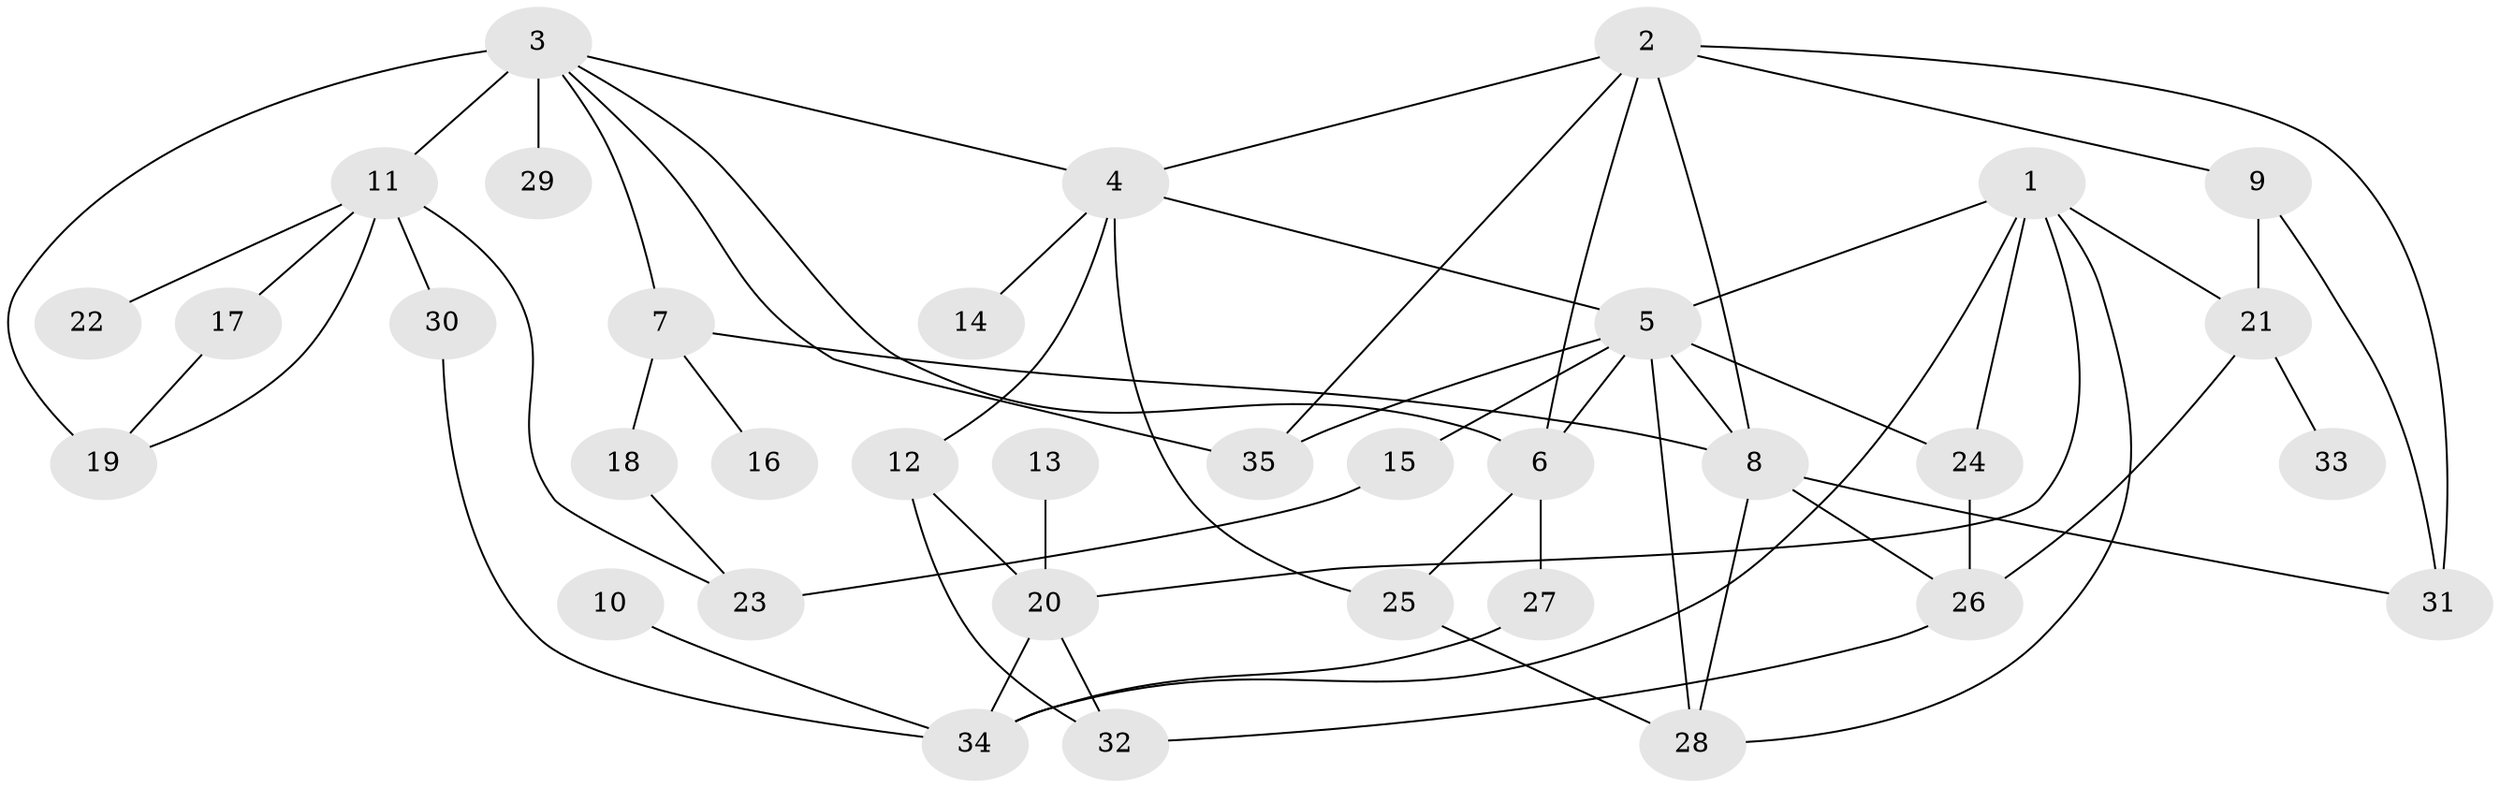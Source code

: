 // original degree distribution, {4: 0.11428571428571428, 7: 0.04285714285714286, 2: 0.2857142857142857, 1: 0.2, 3: 0.2714285714285714, 6: 0.05714285714285714, 5: 0.02857142857142857}
// Generated by graph-tools (version 1.1) at 2025/36/03/04/25 23:36:12]
// undirected, 35 vertices, 60 edges
graph export_dot {
  node [color=gray90,style=filled];
  1;
  2;
  3;
  4;
  5;
  6;
  7;
  8;
  9;
  10;
  11;
  12;
  13;
  14;
  15;
  16;
  17;
  18;
  19;
  20;
  21;
  22;
  23;
  24;
  25;
  26;
  27;
  28;
  29;
  30;
  31;
  32;
  33;
  34;
  35;
  1 -- 5 [weight=1.0];
  1 -- 20 [weight=1.0];
  1 -- 21 [weight=1.0];
  1 -- 24 [weight=1.0];
  1 -- 28 [weight=1.0];
  1 -- 34 [weight=1.0];
  2 -- 4 [weight=1.0];
  2 -- 6 [weight=1.0];
  2 -- 8 [weight=1.0];
  2 -- 9 [weight=1.0];
  2 -- 31 [weight=1.0];
  2 -- 35 [weight=1.0];
  3 -- 4 [weight=1.0];
  3 -- 6 [weight=1.0];
  3 -- 7 [weight=1.0];
  3 -- 11 [weight=2.0];
  3 -- 19 [weight=2.0];
  3 -- 29 [weight=1.0];
  3 -- 35 [weight=1.0];
  4 -- 5 [weight=1.0];
  4 -- 12 [weight=1.0];
  4 -- 14 [weight=1.0];
  4 -- 25 [weight=1.0];
  5 -- 6 [weight=1.0];
  5 -- 8 [weight=1.0];
  5 -- 15 [weight=1.0];
  5 -- 24 [weight=1.0];
  5 -- 28 [weight=1.0];
  5 -- 35 [weight=2.0];
  6 -- 25 [weight=1.0];
  6 -- 27 [weight=1.0];
  7 -- 8 [weight=1.0];
  7 -- 16 [weight=1.0];
  7 -- 18 [weight=1.0];
  8 -- 26 [weight=1.0];
  8 -- 28 [weight=1.0];
  8 -- 31 [weight=1.0];
  9 -- 21 [weight=1.0];
  9 -- 31 [weight=1.0];
  10 -- 34 [weight=1.0];
  11 -- 17 [weight=1.0];
  11 -- 19 [weight=1.0];
  11 -- 22 [weight=2.0];
  11 -- 23 [weight=1.0];
  11 -- 30 [weight=1.0];
  12 -- 20 [weight=1.0];
  12 -- 32 [weight=1.0];
  13 -- 20 [weight=1.0];
  15 -- 23 [weight=1.0];
  17 -- 19 [weight=1.0];
  18 -- 23 [weight=1.0];
  20 -- 32 [weight=1.0];
  20 -- 34 [weight=1.0];
  21 -- 26 [weight=1.0];
  21 -- 33 [weight=1.0];
  24 -- 26 [weight=1.0];
  25 -- 28 [weight=1.0];
  26 -- 32 [weight=1.0];
  27 -- 34 [weight=1.0];
  30 -- 34 [weight=1.0];
}
